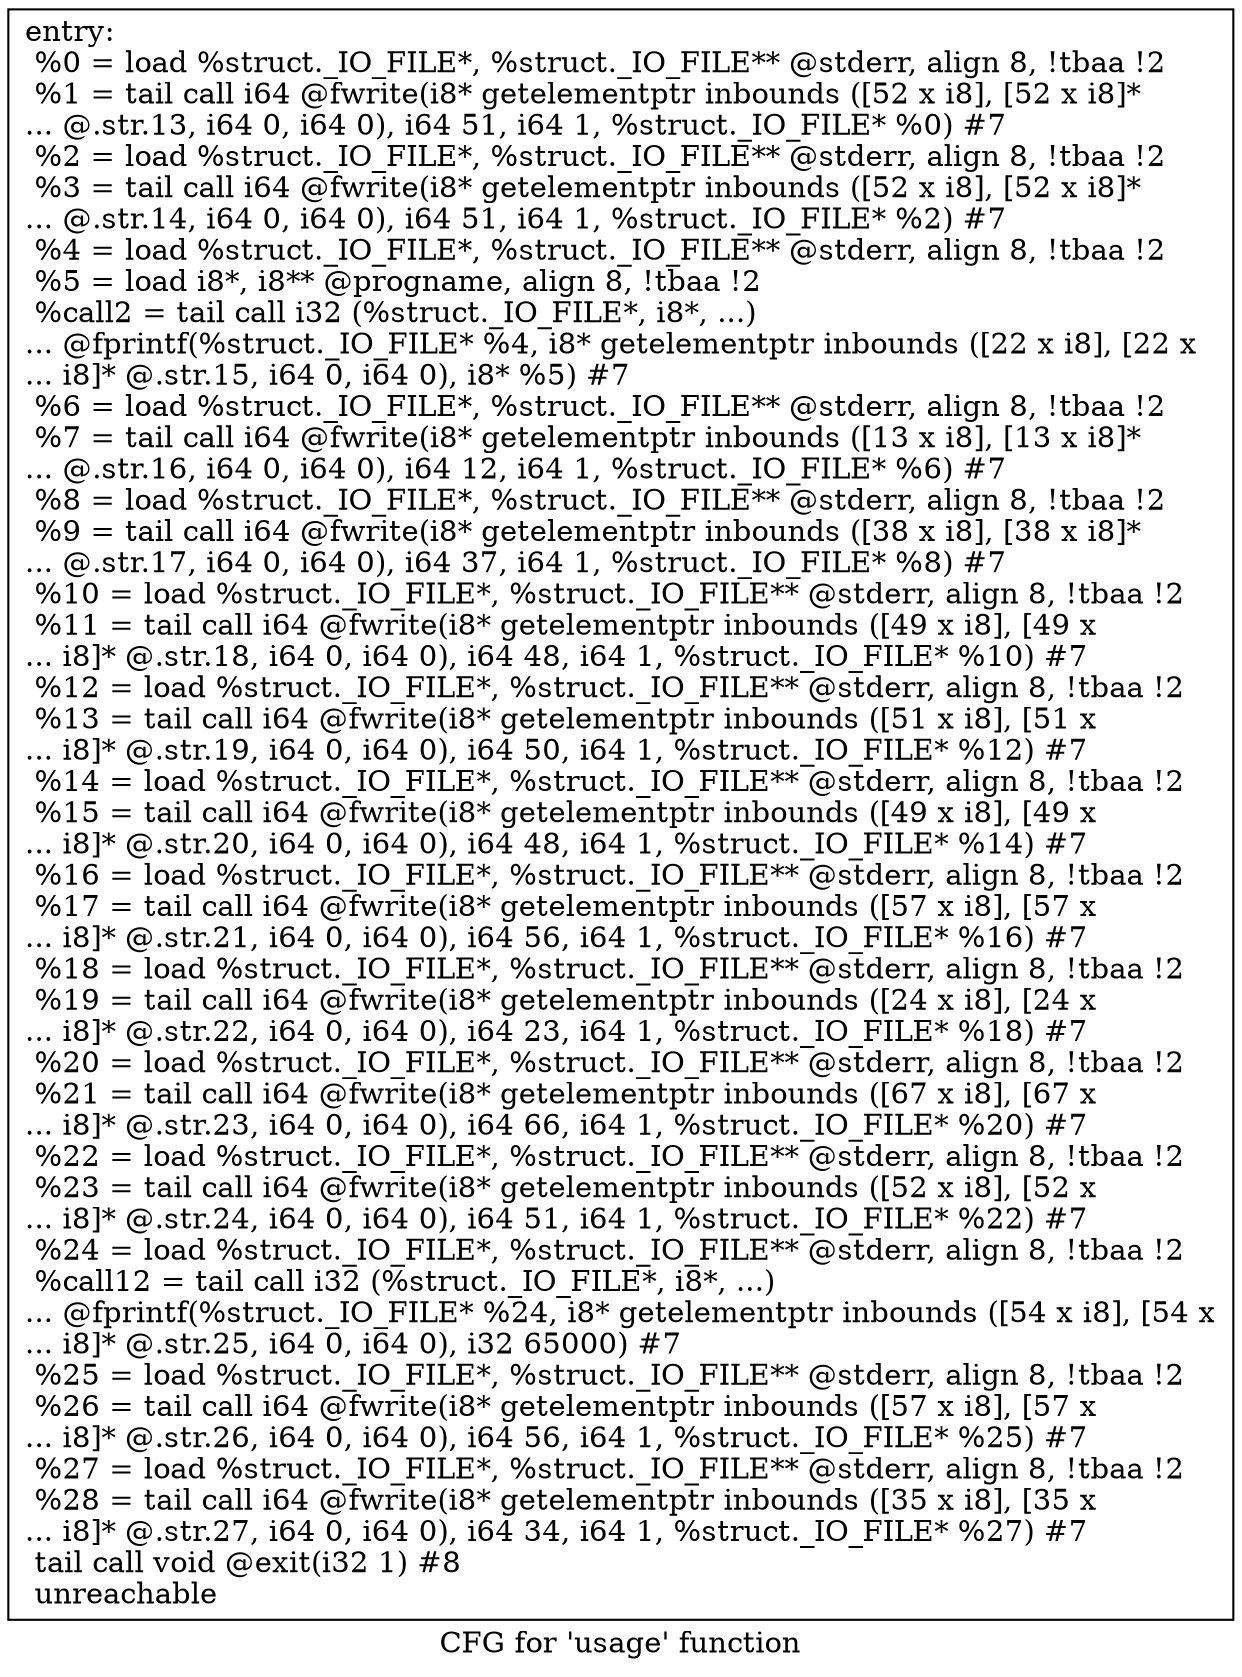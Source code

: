 digraph "CFG for 'usage' function" {
	label="CFG for 'usage' function";

	Node0x6824320 [shape=record,label="{entry:\l  %0 = load %struct._IO_FILE*, %struct._IO_FILE** @stderr, align 8, !tbaa !2\l  %1 = tail call i64 @fwrite(i8* getelementptr inbounds ([52 x i8], [52 x i8]*\l... @.str.13, i64 0, i64 0), i64 51, i64 1, %struct._IO_FILE* %0) #7\l  %2 = load %struct._IO_FILE*, %struct._IO_FILE** @stderr, align 8, !tbaa !2\l  %3 = tail call i64 @fwrite(i8* getelementptr inbounds ([52 x i8], [52 x i8]*\l... @.str.14, i64 0, i64 0), i64 51, i64 1, %struct._IO_FILE* %2) #7\l  %4 = load %struct._IO_FILE*, %struct._IO_FILE** @stderr, align 8, !tbaa !2\l  %5 = load i8*, i8** @progname, align 8, !tbaa !2\l  %call2 = tail call i32 (%struct._IO_FILE*, i8*, ...)\l... @fprintf(%struct._IO_FILE* %4, i8* getelementptr inbounds ([22 x i8], [22 x\l... i8]* @.str.15, i64 0, i64 0), i8* %5) #7\l  %6 = load %struct._IO_FILE*, %struct._IO_FILE** @stderr, align 8, !tbaa !2\l  %7 = tail call i64 @fwrite(i8* getelementptr inbounds ([13 x i8], [13 x i8]*\l... @.str.16, i64 0, i64 0), i64 12, i64 1, %struct._IO_FILE* %6) #7\l  %8 = load %struct._IO_FILE*, %struct._IO_FILE** @stderr, align 8, !tbaa !2\l  %9 = tail call i64 @fwrite(i8* getelementptr inbounds ([38 x i8], [38 x i8]*\l... @.str.17, i64 0, i64 0), i64 37, i64 1, %struct._IO_FILE* %8) #7\l  %10 = load %struct._IO_FILE*, %struct._IO_FILE** @stderr, align 8, !tbaa !2\l  %11 = tail call i64 @fwrite(i8* getelementptr inbounds ([49 x i8], [49 x\l... i8]* @.str.18, i64 0, i64 0), i64 48, i64 1, %struct._IO_FILE* %10) #7\l  %12 = load %struct._IO_FILE*, %struct._IO_FILE** @stderr, align 8, !tbaa !2\l  %13 = tail call i64 @fwrite(i8* getelementptr inbounds ([51 x i8], [51 x\l... i8]* @.str.19, i64 0, i64 0), i64 50, i64 1, %struct._IO_FILE* %12) #7\l  %14 = load %struct._IO_FILE*, %struct._IO_FILE** @stderr, align 8, !tbaa !2\l  %15 = tail call i64 @fwrite(i8* getelementptr inbounds ([49 x i8], [49 x\l... i8]* @.str.20, i64 0, i64 0), i64 48, i64 1, %struct._IO_FILE* %14) #7\l  %16 = load %struct._IO_FILE*, %struct._IO_FILE** @stderr, align 8, !tbaa !2\l  %17 = tail call i64 @fwrite(i8* getelementptr inbounds ([57 x i8], [57 x\l... i8]* @.str.21, i64 0, i64 0), i64 56, i64 1, %struct._IO_FILE* %16) #7\l  %18 = load %struct._IO_FILE*, %struct._IO_FILE** @stderr, align 8, !tbaa !2\l  %19 = tail call i64 @fwrite(i8* getelementptr inbounds ([24 x i8], [24 x\l... i8]* @.str.22, i64 0, i64 0), i64 23, i64 1, %struct._IO_FILE* %18) #7\l  %20 = load %struct._IO_FILE*, %struct._IO_FILE** @stderr, align 8, !tbaa !2\l  %21 = tail call i64 @fwrite(i8* getelementptr inbounds ([67 x i8], [67 x\l... i8]* @.str.23, i64 0, i64 0), i64 66, i64 1, %struct._IO_FILE* %20) #7\l  %22 = load %struct._IO_FILE*, %struct._IO_FILE** @stderr, align 8, !tbaa !2\l  %23 = tail call i64 @fwrite(i8* getelementptr inbounds ([52 x i8], [52 x\l... i8]* @.str.24, i64 0, i64 0), i64 51, i64 1, %struct._IO_FILE* %22) #7\l  %24 = load %struct._IO_FILE*, %struct._IO_FILE** @stderr, align 8, !tbaa !2\l  %call12 = tail call i32 (%struct._IO_FILE*, i8*, ...)\l... @fprintf(%struct._IO_FILE* %24, i8* getelementptr inbounds ([54 x i8], [54 x\l... i8]* @.str.25, i64 0, i64 0), i32 65000) #7\l  %25 = load %struct._IO_FILE*, %struct._IO_FILE** @stderr, align 8, !tbaa !2\l  %26 = tail call i64 @fwrite(i8* getelementptr inbounds ([57 x i8], [57 x\l... i8]* @.str.26, i64 0, i64 0), i64 56, i64 1, %struct._IO_FILE* %25) #7\l  %27 = load %struct._IO_FILE*, %struct._IO_FILE** @stderr, align 8, !tbaa !2\l  %28 = tail call i64 @fwrite(i8* getelementptr inbounds ([35 x i8], [35 x\l... i8]* @.str.27, i64 0, i64 0), i64 34, i64 1, %struct._IO_FILE* %27) #7\l  tail call void @exit(i32 1) #8\l  unreachable\l}"];
}
